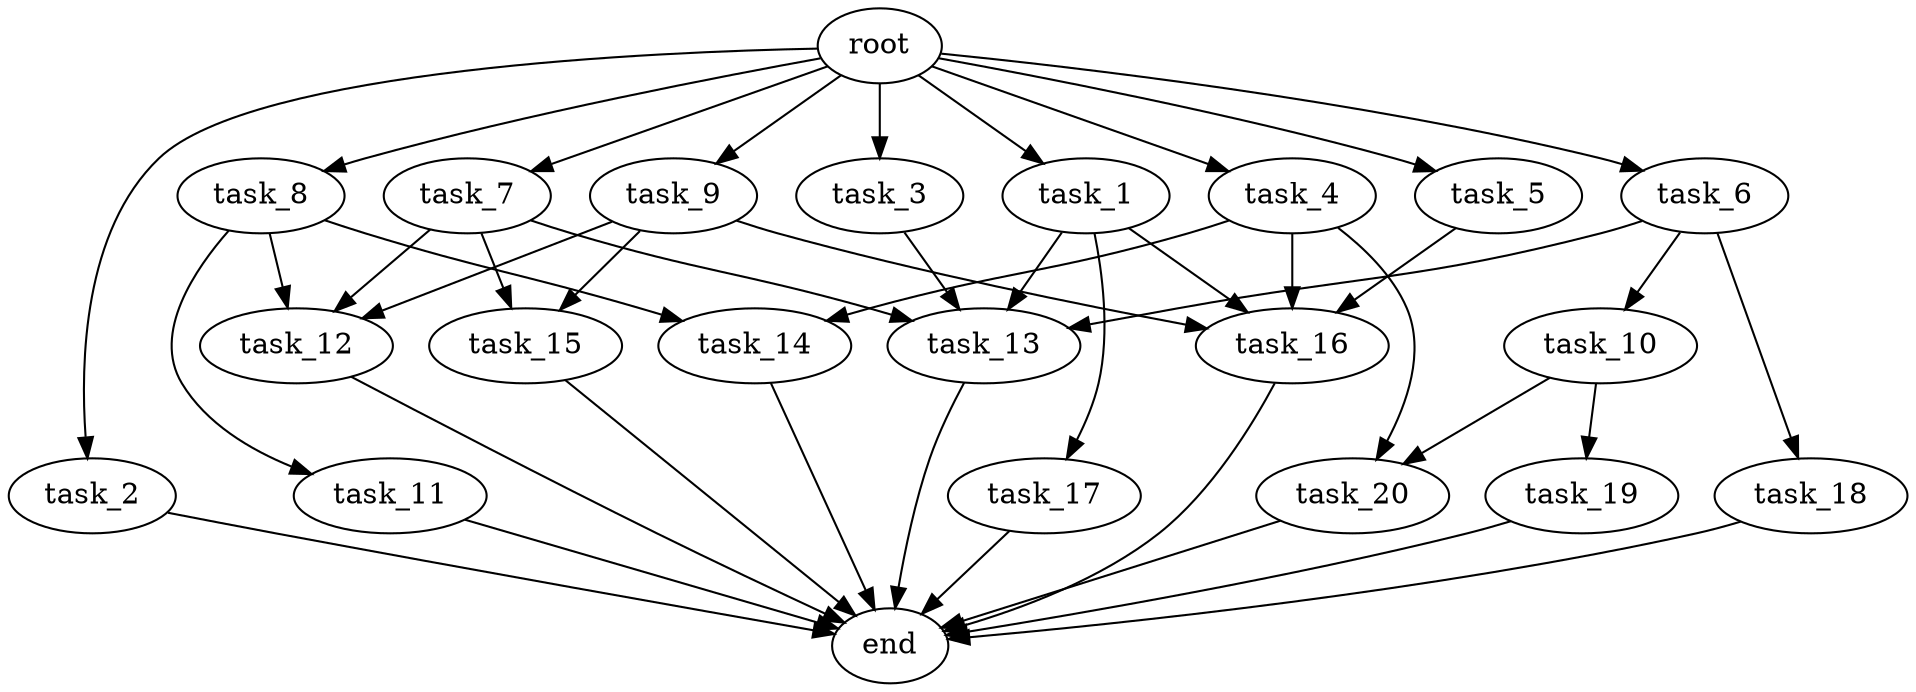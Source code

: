 digraph G {
  root [size="0.000000e+00"];
  task_1 [size="3.371719e+09"];
  task_2 [size="5.311686e+10"];
  task_3 [size="4.793214e+10"];
  task_4 [size="7.980377e+10"];
  task_5 [size="8.213092e+10"];
  task_6 [size="4.524961e+10"];
  task_7 [size="2.405874e+10"];
  task_8 [size="5.585311e+10"];
  task_9 [size="1.252175e+09"];
  task_10 [size="7.318131e+10"];
  task_11 [size="9.499389e+10"];
  task_12 [size="1.327987e+10"];
  task_13 [size="2.958608e+10"];
  task_14 [size="6.476754e+10"];
  task_15 [size="9.082043e+09"];
  task_16 [size="4.798350e+10"];
  task_17 [size="3.049061e+10"];
  task_18 [size="7.033342e+10"];
  task_19 [size="8.579363e+10"];
  task_20 [size="7.473120e+10"];
  end [size="0.000000e+00"];

  root -> task_1 [size="1.000000e-12"];
  root -> task_2 [size="1.000000e-12"];
  root -> task_3 [size="1.000000e-12"];
  root -> task_4 [size="1.000000e-12"];
  root -> task_5 [size="1.000000e-12"];
  root -> task_6 [size="1.000000e-12"];
  root -> task_7 [size="1.000000e-12"];
  root -> task_8 [size="1.000000e-12"];
  root -> task_9 [size="1.000000e-12"];
  task_1 -> task_13 [size="7.396521e+07"];
  task_1 -> task_16 [size="1.199587e+08"];
  task_1 -> task_17 [size="3.049061e+08"];
  task_2 -> end [size="1.000000e-12"];
  task_3 -> task_13 [size="7.396521e+07"];
  task_4 -> task_14 [size="3.238377e+08"];
  task_4 -> task_16 [size="1.199587e+08"];
  task_4 -> task_20 [size="3.736560e+08"];
  task_5 -> task_16 [size="1.199587e+08"];
  task_6 -> task_10 [size="7.318131e+08"];
  task_6 -> task_13 [size="7.396521e+07"];
  task_6 -> task_18 [size="7.033342e+08"];
  task_7 -> task_12 [size="4.426624e+07"];
  task_7 -> task_13 [size="7.396521e+07"];
  task_7 -> task_15 [size="4.541022e+07"];
  task_8 -> task_11 [size="9.499389e+08"];
  task_8 -> task_12 [size="4.426624e+07"];
  task_8 -> task_14 [size="3.238377e+08"];
  task_9 -> task_12 [size="4.426624e+07"];
  task_9 -> task_15 [size="4.541022e+07"];
  task_9 -> task_16 [size="1.199587e+08"];
  task_10 -> task_19 [size="8.579363e+08"];
  task_10 -> task_20 [size="3.736560e+08"];
  task_11 -> end [size="1.000000e-12"];
  task_12 -> end [size="1.000000e-12"];
  task_13 -> end [size="1.000000e-12"];
  task_14 -> end [size="1.000000e-12"];
  task_15 -> end [size="1.000000e-12"];
  task_16 -> end [size="1.000000e-12"];
  task_17 -> end [size="1.000000e-12"];
  task_18 -> end [size="1.000000e-12"];
  task_19 -> end [size="1.000000e-12"];
  task_20 -> end [size="1.000000e-12"];
}
